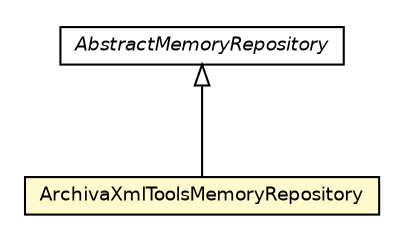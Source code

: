 #!/usr/local/bin/dot
#
# Class diagram 
# Generated by UmlGraph version 4.6 (http://www.spinellis.gr/sw/umlgraph)
#

digraph G {
	edge [fontname="Helvetica",fontsize=10,labelfontname="Helvetica",labelfontsize=10];
	node [fontname="Helvetica",fontsize=10,shape=plaintext];
	// org.apache.maven.archiva.dependency.graph.ArchivaXmlToolsMemoryRepository
	c38989 [label=<<table border="0" cellborder="1" cellspacing="0" cellpadding="2" port="p" bgcolor="lemonChiffon" href="./ArchivaXmlToolsMemoryRepository.html">
		<tr><td><table border="0" cellspacing="0" cellpadding="1">
			<tr><td> ArchivaXmlToolsMemoryRepository </td></tr>
		</table></td></tr>
		</table>>, fontname="Helvetica", fontcolor="black", fontsize=9.0];
	// org.apache.maven.archiva.dependency.graph.AbstractMemoryRepository
	c38996 [label=<<table border="0" cellborder="1" cellspacing="0" cellpadding="2" port="p" href="./AbstractMemoryRepository.html">
		<tr><td><table border="0" cellspacing="0" cellpadding="1">
			<tr><td><font face="Helvetica-Oblique"> AbstractMemoryRepository </font></td></tr>
		</table></td></tr>
		</table>>, fontname="Helvetica", fontcolor="black", fontsize=9.0];
	//org.apache.maven.archiva.dependency.graph.ArchivaXmlToolsMemoryRepository extends org.apache.maven.archiva.dependency.graph.AbstractMemoryRepository
	c38996:p -> c38989:p [dir=back,arrowtail=empty];
}

